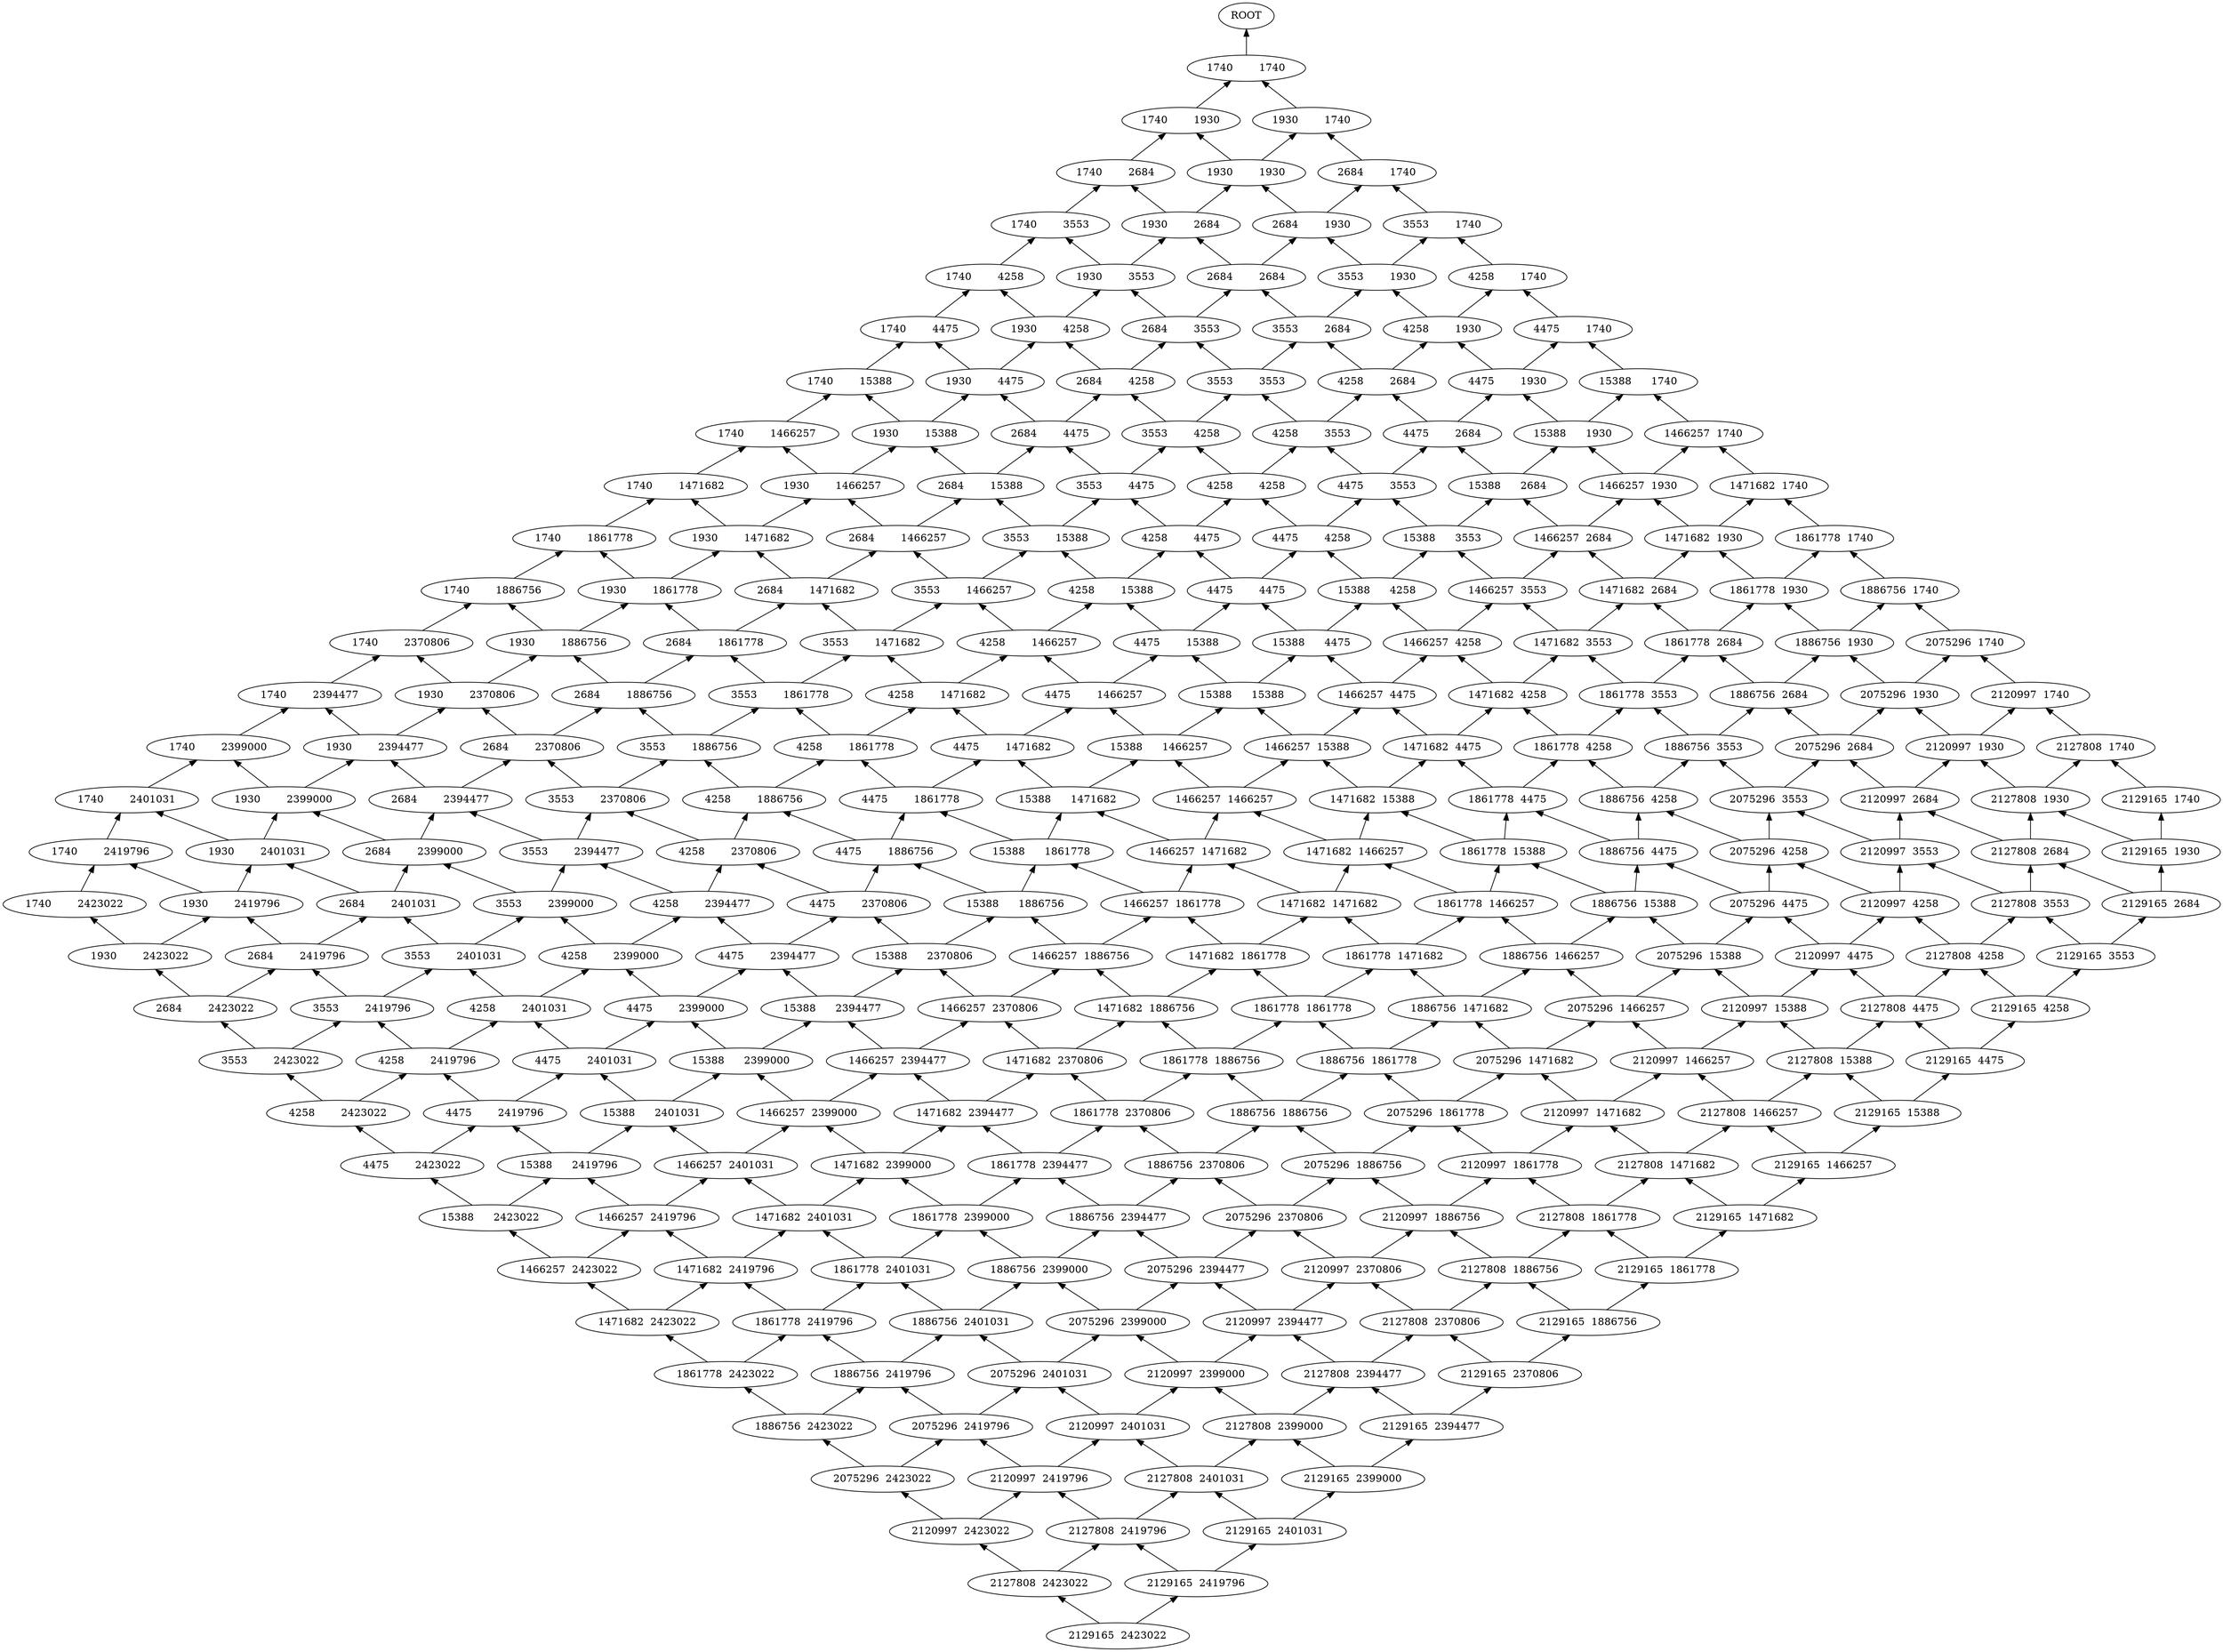 digraph word_graph {
 	 rankdir=BT
	"1471682	4475" -> "1466257	4475"
	"1466257	15388" -> "1466257	4475"
	"15388	1886756" -> "4475	1886756"
	"4475	2370806" -> "4475	1886756"
	"1861778	2684" -> "1471682	2684"
	"1471682	3553" -> "1471682	2684"
	"2127808	1471682" -> "2120997	1471682"
	"2120997	1861778" -> "2120997	1471682"
	"2684	3553" -> "2684	2684"
	"3553	2684" -> "2684	2684"
	"2120997	4258" -> "2075296	4258"
	"2075296	4475" -> "2075296	4258"
	"2120997	2684" -> "2075296	2684"
	"2075296	3553" -> "2075296	2684"
	"2129165	2401031" -> "2129165	2399000"
	"1930	2684" -> "1740	2684"
	"1740	3553" -> "1740	2684"
	"1886756	15388" -> "1886756	4475"
	"2075296	4475" -> "1886756	4475"
	"1886756	2370806" -> "1886756	1886756"
	"2075296	1886756" -> "1886756	1886756"
	"1471682	2423022" -> "1466257	2423022"
	"1471682	2423022" -> "1471682	2419796"
	"1861778	2419796" -> "1471682	2419796"
	"2684	2394477" -> "2684	2370806"
	"3553	2370806" -> "2684	2370806"
	"1861778	2370806" -> "1471682	2370806"
	"1471682	2394477" -> "1471682	2370806"
	"1471682	1930" -> "1466257	1930"
	"1466257	2684" -> "1466257	1930"
	"1930	4475" -> "1930	4258"
	"2684	4258" -> "1930	4258"
	"1861778	1886756" -> "1861778	1861778"
	"1886756	1861778" -> "1861778	1861778"
	"3553	4258" -> "3553	3553"
	"4258	3553" -> "3553	3553"
	"2129165	2370806" -> "2129165	1886756"
	"2684	2684" -> "2684	1930"
	"3553	1930" -> "2684	1930"
	"1471682	2401031" -> "1466257	2401031"
	"1466257	2419796" -> "1466257	2401031"
	"2129165	2423022" -> "2127808	2423022"
	"15388	1861778" -> "15388	1471682"
	"1466257	1471682" -> "15388	1471682"
	"1886756	1466257" -> "1886756	15388"
	"2075296	15388" -> "1886756	15388"
	"2120997	1471682" -> "2075296	1471682"
	"2075296	1861778" -> "2075296	1471682"
	"2075296	2401031" -> "2075296	2399000"
	"2120997	2399000" -> "2075296	2399000"
	"1466257	2684" -> "15388	2684"
	"15388	3553" -> "15388	2684"
	"2684	1740" -> "1930	1740"
	"1930	1930" -> "1930	1740"
	"2684	2423022" -> "1930	2423022"
	"2120997	2401031" -> "2075296	2401031"
	"2075296	2419796" -> "2075296	2401031"
	"15388	1466257" -> "4475	1466257"
	"4475	1471682" -> "4475	1466257"
	"3553	2423022" -> "3553	2419796"
	"4258	2419796" -> "3553	2419796"
	"15388	2394477" -> "15388	2370806"
	"1466257	2370806" -> "15388	2370806"
	"4258	2423022" -> "3553	2423022"
	"1861778	3553" -> "1861778	2684"
	"1886756	2684" -> "1861778	2684"
	"1466257	1471682" -> "1466257	1466257"
	"1471682	1466257" -> "1466257	1466257"
	"2075296	2399000" -> "2075296	2394477"
	"2120997	2394477" -> "2075296	2394477"
	"1471682	2401031" -> "1471682	2399000"
	"1861778	2399000" -> "1471682	2399000"
	"1466257	2394477" -> "15388	2394477"
	"15388	2399000" -> "15388	2394477"
	"2120997	2423022" -> "2075296	2423022"
	"1930	4258" -> "1930	3553"
	"2684	3553" -> "1930	3553"
	"1471682	4475" -> "1471682	4258"
	"1861778	4258" -> "1471682	4258"
	"1471682	1886756" -> "1466257	1886756"
	"1466257	2370806" -> "1466257	1886756"
	"2120997	4258" -> "2120997	3553"
	"2127808	3553" -> "2120997	3553"
	"1466257	4475" -> "15388	4475"
	"15388	15388" -> "15388	4475"
	"1861778	15388" -> "1471682	15388"
	"1471682	1466257" -> "1471682	15388"
	"2129165	3553" -> "2129165	2684"
	"1471682	2419796" -> "1471682	2401031"
	"1861778	2401031" -> "1471682	2401031"
	"1930	2401031" -> "1930	2399000"
	"2684	2399000" -> "1930	2399000"
	"3553	2401031" -> "3553	2399000"
	"4258	2399000" -> "3553	2399000"
	"2129165	15388" -> "2129165	4475"
	"1740	1471682" -> "1740	1466257"
	"1930	1466257" -> "1740	1466257"
	"1740	1861778" -> "1740	1471682"
	"1930	1471682" -> "1740	1471682"
	"2120997	1930" -> "2075296	1930"
	"2075296	2684" -> "2075296	1930"
	"2129165	2399000" -> "2127808	2399000"
	"2127808	2401031" -> "2127808	2399000"
	"1466257	1466257" -> "1466257	15388"
	"1471682	15388" -> "1466257	15388"
	"1740	1466257" -> "1740	15388"
	"1930	15388" -> "1740	15388"
	"2127808	1886756" -> "2127808	1861778"
	"2129165	1861778" -> "2127808	1861778"
	"1466257	2423022" -> "1466257	2419796"
	"1471682	2419796" -> "1466257	2419796"
	"2129165	2399000" -> "2129165	2394477"
	"4475	2423022" -> "4258	2423022"
	"15388	2684" -> "4475	2684"
	"4475	3553" -> "4475	2684"
	"4475	2419796" -> "4475	2401031"
	"15388	2401031" -> "4475	2401031"
	"4258	2401031" -> "4258	2399000"
	"4475	2399000" -> "4258	2399000"
	"1930	4258" -> "1740	4258"
	"1740	4475" -> "1740	4258"
	"1930	2423022" -> "1740	2423022"
	"2075296	1466257" -> "2075296	15388"
	"2120997	15388" -> "2075296	15388"
	"4258	4475" -> "3553	4475"
	"3553	15388" -> "3553	4475"
	"1930	1861778" -> "1740	1861778"
	"1740	1886756" -> "1740	1861778"
	"1886756	1930" -> "1886756	1740"
	"2075296	1740" -> "1886756	1740"
	"2127808	4475" -> "2120997	4475"
	"2120997	15388" -> "2120997	4475"
	"4475	1466257" -> "4258	1466257"
	"4258	1471682" -> "4258	1466257"
	"1466257	1930" -> "1466257	1740"
	"1471682	1740" -> "1466257	1740"
	"2127808	2370806" -> "2120997	2370806"
	"2120997	2394477" -> "2120997	2370806"
	"1466257	2401031" -> "1466257	2399000"
	"1471682	2399000" -> "1466257	2399000"
	"4475	1886756" -> "4258	1886756"
	"4258	2370806" -> "4258	1886756"
	"1930	3553" -> "1740	3553"
	"1740	4258" -> "1740	3553"
	"4258	1466257" -> "4258	15388"
	"4475	15388" -> "4258	15388"
	"3553	1886756" -> "2684	1886756"
	"2684	2370806" -> "2684	1886756"
	"2129165	1886756" -> "2127808	1886756"
	"2127808	2370806" -> "2127808	1886756"
	"1886756	2684" -> "1886756	1930"
	"2075296	1930" -> "1886756	1930"
	"4258	1861778" -> "4258	1471682"
	"4475	1471682" -> "4258	1471682"
	"1930	2399000" -> "1740	2399000"
	"1740	2401031" -> "1740	2399000"
	"1861778	2423022" -> "1471682	2423022"
	"2127808	4258" -> "2127808	3553"
	"2129165	3553" -> "2127808	3553"
	"2127808	2423022" -> "2120997	2423022"
	"2129165	1886756" -> "2129165	1861778"
	"2127808	2401031" -> "2120997	2401031"
	"2120997	2419796" -> "2120997	2401031"
	"4258	1466257" -> "3553	1466257"
	"3553	1471682" -> "3553	1466257"
	"2129165	1466257" -> "2129165	15388"
	"4258	4475" -> "4258	4258"
	"4475	4258" -> "4258	4258"
	"4258	1930" -> "4258	1740"
	"4475	1740" -> "4258	1740"
	"1471682	1861778" -> "1471682	1471682"
	"1861778	1471682" -> "1471682	1471682"
	"15388	2370806" -> "4475	2370806"
	"4475	2394477" -> "4475	2370806"
	"4258	4258" -> "3553	4258"
	"3553	4475" -> "3553	4258"
	"15388	1886756" -> "15388	1861778"
	"1466257	1861778" -> "15388	1861778"
	"2129165	2419796" -> "2127808	2419796"
	"2127808	2423022" -> "2127808	2419796"
	"2075296	2423022" -> "2075296	2419796"
	"2120997	2419796" -> "2075296	2419796"
	"1740	1740" -> "ROOT"
	"3553	2419796" -> "2684	2419796"
	"2684	2423022" -> "2684	2419796"
	"2127808	1861778" -> "2127808	1471682"
	"2129165	1471682" -> "2127808	1471682"
	"2120997	2370806" -> "2075296	2370806"
	"2075296	2394477" -> "2075296	2370806"
	"4475	2684" -> "4475	1930"
	"15388	1930" -> "4475	1930"
	"1861778	2394477" -> "1861778	2370806"
	"1886756	2370806" -> "1861778	2370806"
	"2120997	1466257" -> "2120997	15388"
	"2127808	15388" -> "2120997	15388"
	"2075296	2423022" -> "1886756	2423022"
	"3553	2394477" -> "2684	2394477"
	"2684	2399000" -> "2684	2394477"
	"1466257	1740" -> "15388	1740"
	"15388	1930" -> "15388	1740"
	"2684	1886756" -> "2684	1861778"
	"3553	1861778" -> "2684	1861778"
	"1886756	4475" -> "1861778	4475"
	"1861778	15388" -> "1861778	4475"
	"2684	2684" -> "1930	2684"
	"1930	3553" -> "1930	2684"
	"1886756	1471682" -> "1886756	1466257"
	"2075296	1466257" -> "1886756	1466257"
	"4258	15388" -> "4258	4475"
	"4475	4475" -> "4258	4475"
	"2129165	1930" -> "2127808	1930"
	"2127808	2684" -> "2127808	1930"
	"1740	2394477" -> "1740	2370806"
	"1930	2370806" -> "1740	2370806"
	"2120997	3553" -> "2120997	2684"
	"2127808	2684" -> "2120997	2684"
	"1886756	2419796" -> "1886756	2401031"
	"2075296	2401031" -> "1886756	2401031"
	"2120997	1886756" -> "2075296	1886756"
	"2075296	2370806" -> "2075296	1886756"
	"2129165	2684" -> "2129165	1930"
	"2075296	1471682" -> "2075296	1466257"
	"2120997	1466257" -> "2075296	1466257"
	"1466257	1886756" -> "15388	1886756"
	"15388	2370806" -> "15388	1886756"
	"15388	2684" -> "15388	1930"
	"1466257	1930" -> "15388	1930"
	"3553	3553" -> "2684	3553"
	"2684	4258" -> "2684	3553"
	"1471682	2394477" -> "1466257	2394477"
	"1466257	2399000" -> "1466257	2394477"
	"1886756	1886756" -> "1861778	1886756"
	"1861778	2370806" -> "1861778	1886756"
	"1886756	15388" -> "1861778	15388"
	"1861778	1466257" -> "1861778	15388"
	"2684	2370806" -> "1930	2370806"
	"1930	2394477" -> "1930	2370806"
	"1930	1471682" -> "1930	1466257"
	"2684	1466257" -> "1930	1466257"
	"2684	1930" -> "2684	1740"
	"3553	1740" -> "2684	1740"
	"4475	2401031" -> "4258	2401031"
	"4258	2419796" -> "4258	2401031"
	"4475	1930" -> "4258	1930"
	"4258	2684" -> "4258	1930"
	"2129165	2419796" -> "2129165	2401031"
	"4475	4258" -> "4475	3553"
	"15388	3553" -> "4475	3553"
	"2684	2401031" -> "1930	2401031"
	"1930	2419796" -> "1930	2401031"
	"1471682	1471682" -> "1466257	1471682"
	"1466257	1861778" -> "1466257	1471682"
	"1886756	3553" -> "1861778	3553"
	"1861778	4258" -> "1861778	3553"
	"2075296	4258" -> "2075296	3553"
	"2120997	3553" -> "2075296	3553"
	"3553	2423022" -> "2684	2423022"
	"1471682	2684" -> "1471682	1930"
	"1861778	1930" -> "1471682	1930"
	"1886756	2419796" -> "1861778	2419796"
	"1861778	2423022" -> "1861778	2419796"
	"2129165	4475" -> "2129165	4258"
	"4258	2401031" -> "3553	2401031"
	"3553	2419796" -> "3553	2401031"
	"1886756	2423022" -> "1886756	2419796"
	"2075296	2419796" -> "1886756	2419796"
	"3553	15388" -> "2684	15388"
	"2684	1466257" -> "2684	15388"
	"2075296	1930" -> "2075296	1740"
	"2120997	1740" -> "2075296	1740"
	"2129165	2423022" -> "2129165	2419796"
	"2127808	2394477" -> "2127808	2370806"
	"2129165	2370806" -> "2127808	2370806"
	"1471682	15388" -> "1471682	4475"
	"1861778	4475" -> "1471682	4475"
	"1861778	2399000" -> "1861778	2394477"
	"1886756	2394477" -> "1861778	2394477"
	"2129165	2684" -> "2127808	2684"
	"2127808	3553" -> "2127808	2684"
	"2075296	15388" -> "2075296	4475"
	"2120997	4475" -> "2075296	4475"
	"2129165	1861778" -> "2129165	1471682"
	"4258	4258" -> "4258	3553"
	"4475	3553" -> "4258	3553"
	"2684	2394477" -> "1930	2394477"
	"1930	2399000" -> "1930	2394477"
	"4475	2401031" -> "4475	2399000"
	"15388	2399000" -> "4475	2399000"
	"1861778	1886756" -> "1471682	1886756"
	"1471682	2370806" -> "1471682	1886756"
	"1471682	2399000" -> "1471682	2394477"
	"1861778	2394477" -> "1471682	2394477"
	"15388	4475" -> "4475	4475"
	"4475	15388" -> "4475	4475"
	"1886756	2401031" -> "1886756	2399000"
	"2075296	2399000" -> "1886756	2399000"
	"2129165	15388" -> "2127808	15388"
	"2127808	1466257" -> "2127808	15388"
	"1886756	2423022" -> "1861778	2423022"
	"1466257	4475" -> "1466257	4258"
	"1471682	4258" -> "1466257	4258"
	"2129165	4475" -> "2127808	4475"
	"2127808	15388" -> "2127808	4475"
	"3553	2399000" -> "3553	2394477"
	"4258	2394477" -> "3553	2394477"
	"4258	15388" -> "3553	15388"
	"3553	1466257" -> "3553	15388"
	"15388	2419796" -> "4475	2419796"
	"4475	2423022" -> "4475	2419796"
	"1930	2394477" -> "1740	2394477"
	"1740	2399000" -> "1740	2394477"
	"1930	1886756" -> "1740	1886756"
	"1740	2370806" -> "1740	1886756"
	"1466257	2419796" -> "15388	2419796"
	"15388	2423022" -> "15388	2419796"
	"2129165	1471682" -> "2129165	1466257"
	"4475	4475" -> "4475	4258"
	"15388	4258" -> "4475	4258"
	"1466257	2399000" -> "15388	2399000"
	"15388	2401031" -> "15388	2399000"
	"1861778	2401031" -> "1861778	2399000"
	"1886756	2399000" -> "1861778	2399000"
	"4258	2370806" -> "3553	2370806"
	"3553	2394477" -> "3553	2370806"
	"1740	15388" -> "1740	4475"
	"1930	4475" -> "1740	4475"
	"1861778	2684" -> "1861778	1930"
	"1886756	1930" -> "1861778	1930"
	"2127808	4475" -> "2127808	4258"
	"2129165	4258" -> "2127808	4258"
	"2120997	1930" -> "2120997	1740"
	"2127808	1740" -> "2120997	1740"
	"2120997	1471682" -> "2120997	1466257"
	"2127808	1466257" -> "2120997	1466257"
	"1740	2423022" -> "1740	2419796"
	"1930	2419796" -> "1740	2419796"
	"1886756	4475" -> "1886756	4258"
	"2075296	4258" -> "1886756	4258"
	"1930	1740" -> "1740	1740"
	"1740	1930" -> "1740	1740"
	"4258	1471682" -> "3553	1471682"
	"3553	1861778" -> "3553	1471682"
	"1861778	2419796" -> "1861778	2401031"
	"1886756	2401031" -> "1861778	2401031"
	"1930	1861778" -> "1930	1471682"
	"2684	1471682" -> "1930	1471682"
	"15388	2423022" -> "4475	2423022"
	"1740	2684" -> "1740	1930"
	"1930	1930" -> "1740	1930"
	"2129165	1930" -> "2129165	1740"
	"1466257	4258" -> "1466257	3553"
	"1471682	3553" -> "1466257	3553"
	"15388	1861778" -> "4475	1861778"
	"4475	1886756" -> "4475	1861778"
	"2127808	2419796" -> "2127808	2401031"
	"2129165	2401031" -> "2127808	2401031"
	"1886756	4258" -> "1886756	3553"
	"2075296	3553" -> "1886756	3553"
	"1886756	1466257" -> "1861778	1466257"
	"1861778	1471682" -> "1861778	1466257"
	"4258	2423022" -> "4258	2419796"
	"4475	2419796" -> "4258	2419796"
	"1886756	1740" -> "1861778	1740"
	"1861778	1930" -> "1861778	1740"
	"2127808	1930" -> "2120997	1930"
	"2120997	2684" -> "2120997	1930"
	"1861778	1466257" -> "1471682	1466257"
	"1471682	1471682" -> "1471682	1466257"
	"3553	4258" -> "2684	4258"
	"2684	4475" -> "2684	4258"
	"3553	3553" -> "3553	2684"
	"4258	2684" -> "3553	2684"
	"1471682	1930" -> "1471682	1740"
	"1861778	1740" -> "1471682	1740"
	"4258	2399000" -> "4258	2394477"
	"4475	2394477" -> "4258	2394477"
	"1861778	4475" -> "1861778	4258"
	"1886756	4258" -> "1861778	4258"
	"1466257	2423022" -> "15388	2423022"
	"1886756	2394477" -> "1886756	2370806"
	"2075296	2370806" -> "1886756	2370806"
	"1930	15388" -> "1930	4475"
	"2684	4475" -> "1930	4475"
	"1930	1466257" -> "1930	15388"
	"2684	15388" -> "1930	15388"
	"1466257	1466257" -> "15388	1466257"
	"15388	1471682" -> "15388	1466257"
	"4258	1861778" -> "3553	1861778"
	"3553	1886756" -> "3553	1861778"
	"4475	2684" -> "4258	2684"
	"4258	3553" -> "4258	2684"
	"4258	1740" -> "3553	1740"
	"3553	1930" -> "3553	1740"
	"2684	1930" -> "1930	1930"
	"1930	2684" -> "1930	1930"
	"1471682	2684" -> "1466257	2684"
	"1466257	3553" -> "1466257	2684"
	"1930	2401031" -> "1740	2401031"
	"1740	2419796" -> "1740	2401031"
	"2127808	2394477" -> "2120997	2394477"
	"2120997	2399000" -> "2120997	2394477"
	"15388	1466257" -> "15388	15388"
	"1466257	15388" -> "15388	15388"
	"1861778	1861778" -> "1471682	1861778"
	"1471682	1886756" -> "1471682	1861778"
	"1471682	4258" -> "1471682	3553"
	"1861778	3553" -> "1471682	3553"
	"1466257	3553" -> "15388	3553"
	"15388	4258" -> "15388	3553"
	"1886756	1861778" -> "1886756	1471682"
	"2075296	1471682" -> "1886756	1471682"
	"2684	1861778" -> "2684	1471682"
	"3553	1471682" -> "2684	1471682"
	"2127808	2399000" -> "2120997	2399000"
	"2120997	2401031" -> "2120997	2399000"
	"2129165	1740" -> "2127808	1740"
	"2127808	1930" -> "2127808	1740"
	"2684	1886756" -> "1930	1886756"
	"1930	2370806" -> "1930	1886756"
	"2129165	4258" -> "2129165	3553"
	"4475	1930" -> "4475	1740"
	"15388	1740" -> "4475	1740"
	"3553	2401031" -> "2684	2401031"
	"2684	2419796" -> "2684	2401031"
	"15388	2394477" -> "4475	2394477"
	"4475	2399000" -> "4475	2394477"
	"1886756	2399000" -> "1886756	2394477"
	"2075296	2394477" -> "1886756	2394477"
	"4475	1861778" -> "4258	1861778"
	"4258	1886756" -> "4258	1861778"
	"15388	1471682" -> "4475	1471682"
	"4475	1861778" -> "4475	1471682"
	"2127808	2419796" -> "2120997	2419796"
	"2120997	2423022" -> "2120997	2419796"
	"15388	4475" -> "15388	4258"
	"1466257	4258" -> "15388	4258"
	"2120997	4475" -> "2120997	4258"
	"2127808	4258" -> "2120997	4258"
	"1466257	2401031" -> "15388	2401031"
	"15388	2419796" -> "15388	2401031"
	"4475	2370806" -> "4258	2370806"
	"4258	2394477" -> "4258	2370806"
	"1466257	1886756" -> "1466257	1861778"
	"1471682	1861778" -> "1466257	1861778"
	"2075296	1886756" -> "2075296	1861778"
	"2120997	1861778" -> "2075296	1861778"
	"3553	2399000" -> "2684	2399000"
	"2684	2401031" -> "2684	2399000"
	"2127808	1886756" -> "2120997	1886756"
	"2120997	2370806" -> "2120997	1886756"
	"3553	1466257" -> "2684	1466257"
	"2684	1471682" -> "2684	1466257"
	"2127808	2399000" -> "2127808	2394477"
	"2129165	2394477" -> "2127808	2394477"
	"1471682	2370806" -> "1466257	2370806"
	"1466257	2394477" -> "1466257	2370806"
	"4475	1466257" -> "4475	15388"
	"15388	15388" -> "4475	15388"
	"1930	2423022" -> "1930	2419796"
	"2684	2419796" -> "1930	2419796"
	"2684	1861778" -> "1930	1861778"
	"1930	1886756" -> "1930	1861778"
	"3553	2684" -> "3553	1930"
	"4258	1930" -> "3553	1930"
	"2129165	2394477" -> "2129165	2370806"
	"2127808	1861778" -> "2120997	1861778"
	"2120997	1886756" -> "2120997	1861778"
	"4258	1886756" -> "3553	1886756"
	"3553	2370806" -> "3553	1886756"
	"1861778	1861778" -> "1861778	1471682"
	"1886756	1471682" -> "1861778	1471682"
	"2127808	1471682" -> "2127808	1466257"
	"2129165	1466257" -> "2127808	1466257"
	"1886756	3553" -> "1886756	2684"
	"2075296	2684" -> "1886756	2684"
	"1886756	1886756" -> "1886756	1861778"
	"2075296	1861778" -> "1886756	1861778"
	"2684	15388" -> "2684	4475"
	"3553	4475" -> "2684	4475"
}
